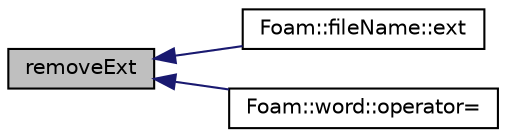 digraph "removeExt"
{
  bgcolor="transparent";
  edge [fontname="Helvetica",fontsize="10",labelfontname="Helvetica",labelfontsize="10"];
  node [fontname="Helvetica",fontsize="10",shape=record];
  rankdir="LR";
  Node1 [label="removeExt",height=0.2,width=0.4,color="black", fillcolor="grey75", style="filled" fontcolor="black"];
  Node1 -> Node2 [dir="back",color="midnightblue",fontsize="10",style="solid",fontname="Helvetica"];
  Node2 [label="Foam::fileName::ext",height=0.2,width=0.4,color="black",URL="$classFoam_1_1fileName.html#a679dd99c877098bb9d6b89ba01734347",tooltip="Append a &#39;.&#39; and the ending, and return the object. "];
  Node1 -> Node3 [dir="back",color="midnightblue",fontsize="10",style="solid",fontname="Helvetica"];
  Node3 [label="Foam::word::operator=",height=0.2,width=0.4,color="black",URL="$classFoam_1_1word.html#ab99bde6330182b87b832e21bf65117d7",tooltip="Copy assignment, no character validation required. "];
}
